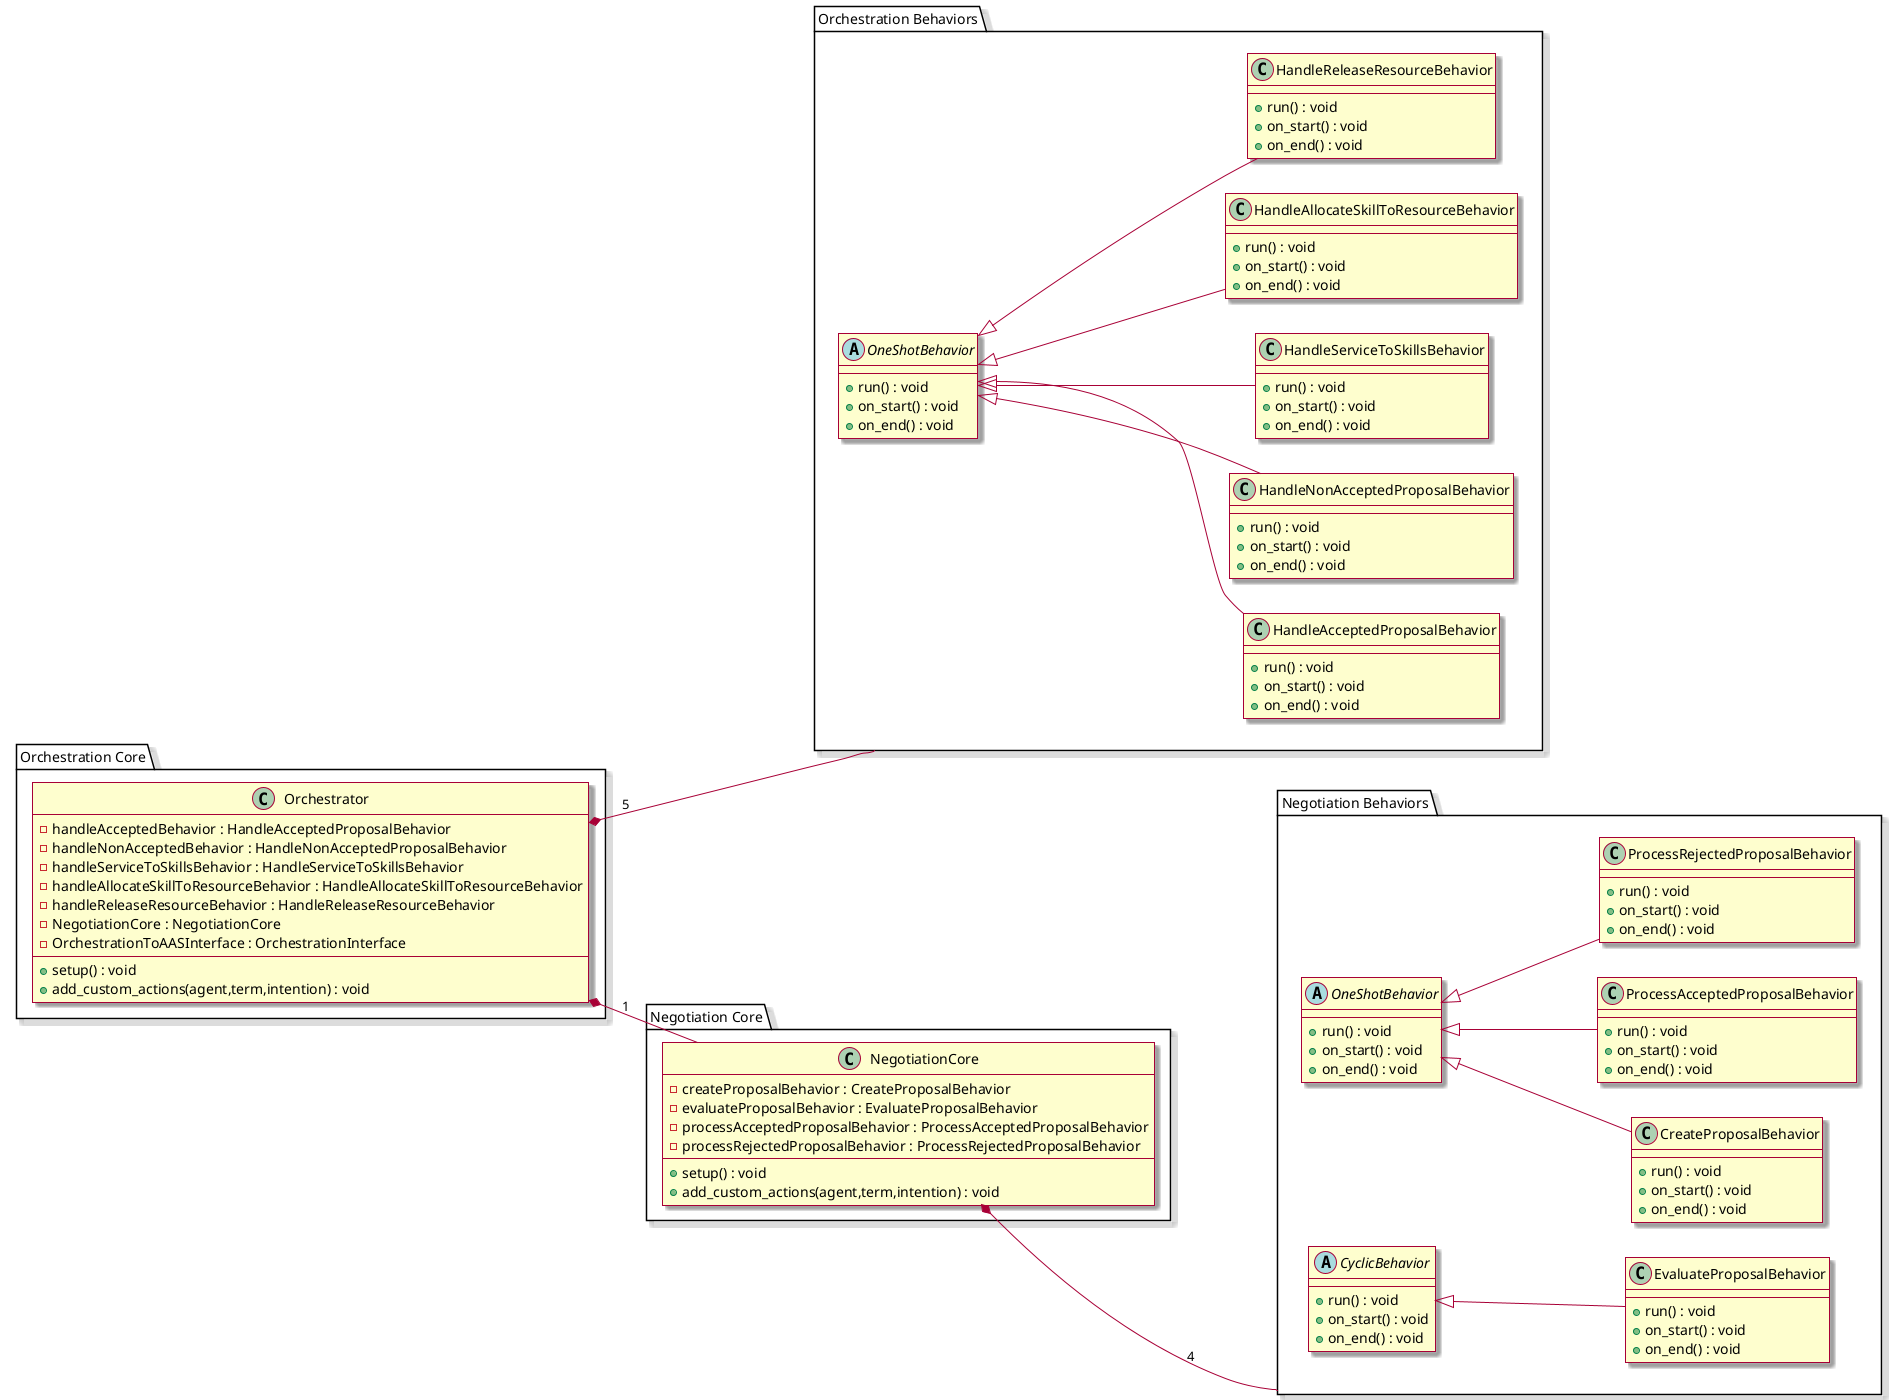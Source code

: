 @startuml "Production Agent Core"


skin rose 
allowmixing

left to right direction
package "Orchestration Core" {
  class "Orchestrator" as Orchestrator {
    - handleAcceptedBehavior : HandleAcceptedProposalBehavior
    - handleNonAcceptedBehavior : HandleNonAcceptedProposalBehavior
    - handleServiceToSkillsBehavior : HandleServiceToSkillsBehavior
    - handleAllocateSkillToResourceBehavior : HandleAllocateSkillToResourceBehavior
    - handleReleaseResourceBehavior : HandleReleaseResourceBehavior
    - NegotiationCore : NegotiationCore
    - OrchestrationToAASInterface : OrchestrationInterface


    + setup() : void
    + add_custom_actions(agent,term,intention) : void

  }

}
package "Negotiation Core" {
  class "NegotiationCore" as NegotiationCore {
    - createProposalBehavior : CreateProposalBehavior
    - evaluateProposalBehavior : EvaluateProposalBehavior
    - processAcceptedProposalBehavior : ProcessAcceptedProposalBehavior
    - processRejectedProposalBehavior : ProcessRejectedProposalBehavior

    + setup() : void
    + add_custom_actions(agent,term,intention) : void
  }
}
package "Negotiation Behaviors"  as NegotiationBehaviors {
    abstract class "OneShotBehavior" as OneShotBehavior{
    + run() : void
    + on_start() : void
    + on_end() : void
  }
  abstract class "CyclicBehavior" as CyclicBehavior{
    + run() : void
    + on_start() : void
    + on_end() : void
  }
  class "CreateProposalBehavior" as CreateProposalBehavior {
    + run() : void
    + on_start() : void
    + on_end() : void
  }
  class "EvaluateProposalBehavior" as EvaluateProposalBehavior {
    + run() : void
    + on_start() : void
    + on_end() : void
  }
  class "ProcessAcceptedProposalBehavior" as ProcessAcceptedProposalBehavior {
    + run() : void
    + on_start() : void
    + on_end() : void
  }
  class "ProcessRejectedProposalBehavior" as ProcessRejectedProposalBehavior {
    + run() : void
    + on_start() : void
    + on_end() : void
  }
  CyclicBehavior <|-- EvaluateProposalBehavior
  OneShotBehavior <|-- CreateProposalBehavior
  OneShotBehavior <|-- ProcessAcceptedProposalBehavior
  OneShotBehavior <|-- ProcessRejectedProposalBehavior
}
package "Orchestration Behaviors"  as OrchestrationBehaviors {
  abstract class "OneShotBehavior" as OneShotBehavior{
    + run() : void
    + on_start() : void
    + on_end() : void
  }
  class "HandleAcceptedProposalBehavior" as HandleAcceptedProposalBehavior {
    + run() : void
    + on_start() : void
    + on_end() : void
  }
  class "HandleNonAcceptedProposalBehavior" as HandleNonAcceptedProposalBehavior {
    + run() : void
    + on_start() : void
    + on_end() : void
  }
  class "HandleServiceToSkillsBehavior" as HandleServiceToSkillsBehavior {
    + run() : void
    + on_start() : void
    + on_end() : void
  }
  class "HandleAllocateSkillToResourceBehavior" as HandleAllocateSkillToResourceBehavior {
    + run() : void
    + on_start() : void
    + on_end() : void
  }
  class "HandleReleaseResourceBehavior" as HandleReleaseResourceBehavior {
    + run() : void
    + on_start() : void
    + on_end() : void
  }
  OneShotBehavior <|-- HandleAcceptedProposalBehavior
  OneShotBehavior <|-- HandleNonAcceptedProposalBehavior
  OneShotBehavior <|-- HandleServiceToSkillsBehavior
  OneShotBehavior <|-- HandleAllocateSkillToResourceBehavior
  OneShotBehavior <|-- HandleReleaseResourceBehavior
}

Orchestrator *-- NegotiationCore : 1  
NegotiationCore *-- NegotiationBehaviors : 4
Orchestrator *-- OrchestrationBehaviors : 5



@enduml